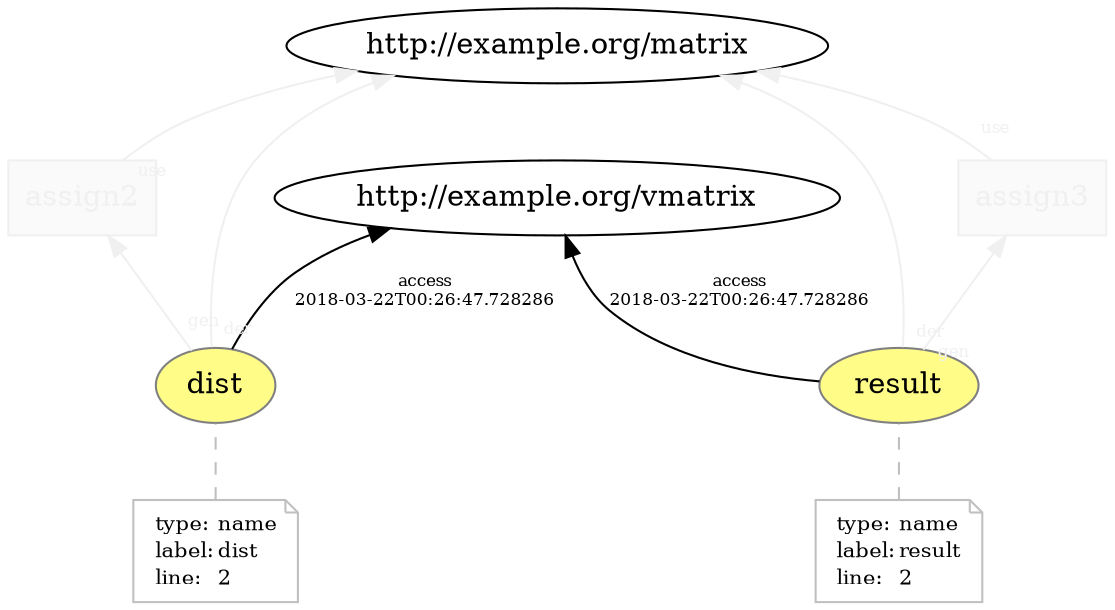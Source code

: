 digraph "PROV" { size="16,12"; rankdir="BT";
"http://example.org/dist" [fillcolor="#FFFC87",color="#808080",style="filled",label="dist",URL="http://example.org/dist"]
"-attrs0" [color="gray",shape="note",fontsize="10",fontcolor="black",label=<<TABLE cellpadding="0" border="0">
	<TR>
	    <TD align="left">type:</TD>
	    <TD align="left">name</TD>
	</TR>
	<TR>
	    <TD align="left">label:</TD>
	    <TD align="left">dist</TD>
	</TR>
	<TR>
	    <TD align="left">line:</TD>
	    <TD align="left">2</TD>
	</TR>
</TABLE>>]
"-attrs0" -> "http://example.org/dist" [color="gray",style="dashed",arrowhead="none"]
"http://example.org/dist" -> "http://example.org/vmatrix" [fontsize="8",distance="1.5",angle="60.0",rotation="20",label="access
2018-03-22T00:26:47.728286"]
"http://example.org/assign2" [fillcolor="#FAFAFA",color="#F0F0F0",shape="polygon",sides="4",style="filled",fontcolor="#F0F0F0",label="assign2",URL="http://example.org/assign2"]
"http://example.org/dist" -> "http://example.org/matrix" [labelfontsize="8",labeldistance="1.5",labelangle="60.0",rotation="20",taillabel="der",fontcolor="#F0F0F0",color="#F0F0F0"]
"http://example.org/result" [fillcolor="#FFFC87",color="#808080",style="filled",label="result",URL="http://example.org/result"]
"-attrs1" [color="gray",shape="note",fontsize="10",fontcolor="black",label=<<TABLE cellpadding="0" border="0">
	<TR>
	    <TD align="left">type:</TD>
	    <TD align="left">name</TD>
	</TR>
	<TR>
	    <TD align="left">label:</TD>
	    <TD align="left">result</TD>
	</TR>
	<TR>
	    <TD align="left">line:</TD>
	    <TD align="left">2</TD>
	</TR>
</TABLE>>]
"-attrs1" -> "http://example.org/result" [color="gray",style="dashed",arrowhead="none"]
"http://example.org/result" -> "http://example.org/vmatrix" [fontsize="8",distance="1.5",angle="60.0",rotation="20",label="access
2018-03-22T00:26:47.728286"]
"http://example.org/assign3" [fillcolor="#FAFAFA",color="#F0F0F0",shape="polygon",sides="4",style="filled",fontcolor="#F0F0F0",label="assign3",URL="http://example.org/assign3"]
"http://example.org/result" -> "http://example.org/matrix" [labelfontsize="8",labeldistance="1.5",labelangle="60.0",rotation="20",taillabel="der",fontcolor="#F0F0F0",color="#F0F0F0"]
"http://example.org/assign2" -> "http://example.org/matrix" [labelfontsize="8",labeldistance="1.5",labelangle="60.0",rotation="20",taillabel="use",fontcolor="#F0F0F0",color="#F0F0F0"]
"http://example.org/assign3" -> "http://example.org/matrix" [labelfontsize="8",labeldistance="1.5",labelangle="60.0",rotation="20",taillabel="use",fontcolor="#F0F0F0",color="#F0F0F0"]
"http://example.org/result" -> "http://example.org/assign3" [labelfontsize="8",labeldistance="1.5",labelangle="60.0",rotation="20",taillabel="gen",fontcolor="#F0F0F0",color="#F0F0F0"]
"http://example.org/dist" -> "http://example.org/assign2" [labelfontsize="8",labeldistance="1.5",labelangle="60.0",rotation="20",taillabel="gen",fontcolor="#F0F0F0",color="#F0F0F0"]
}